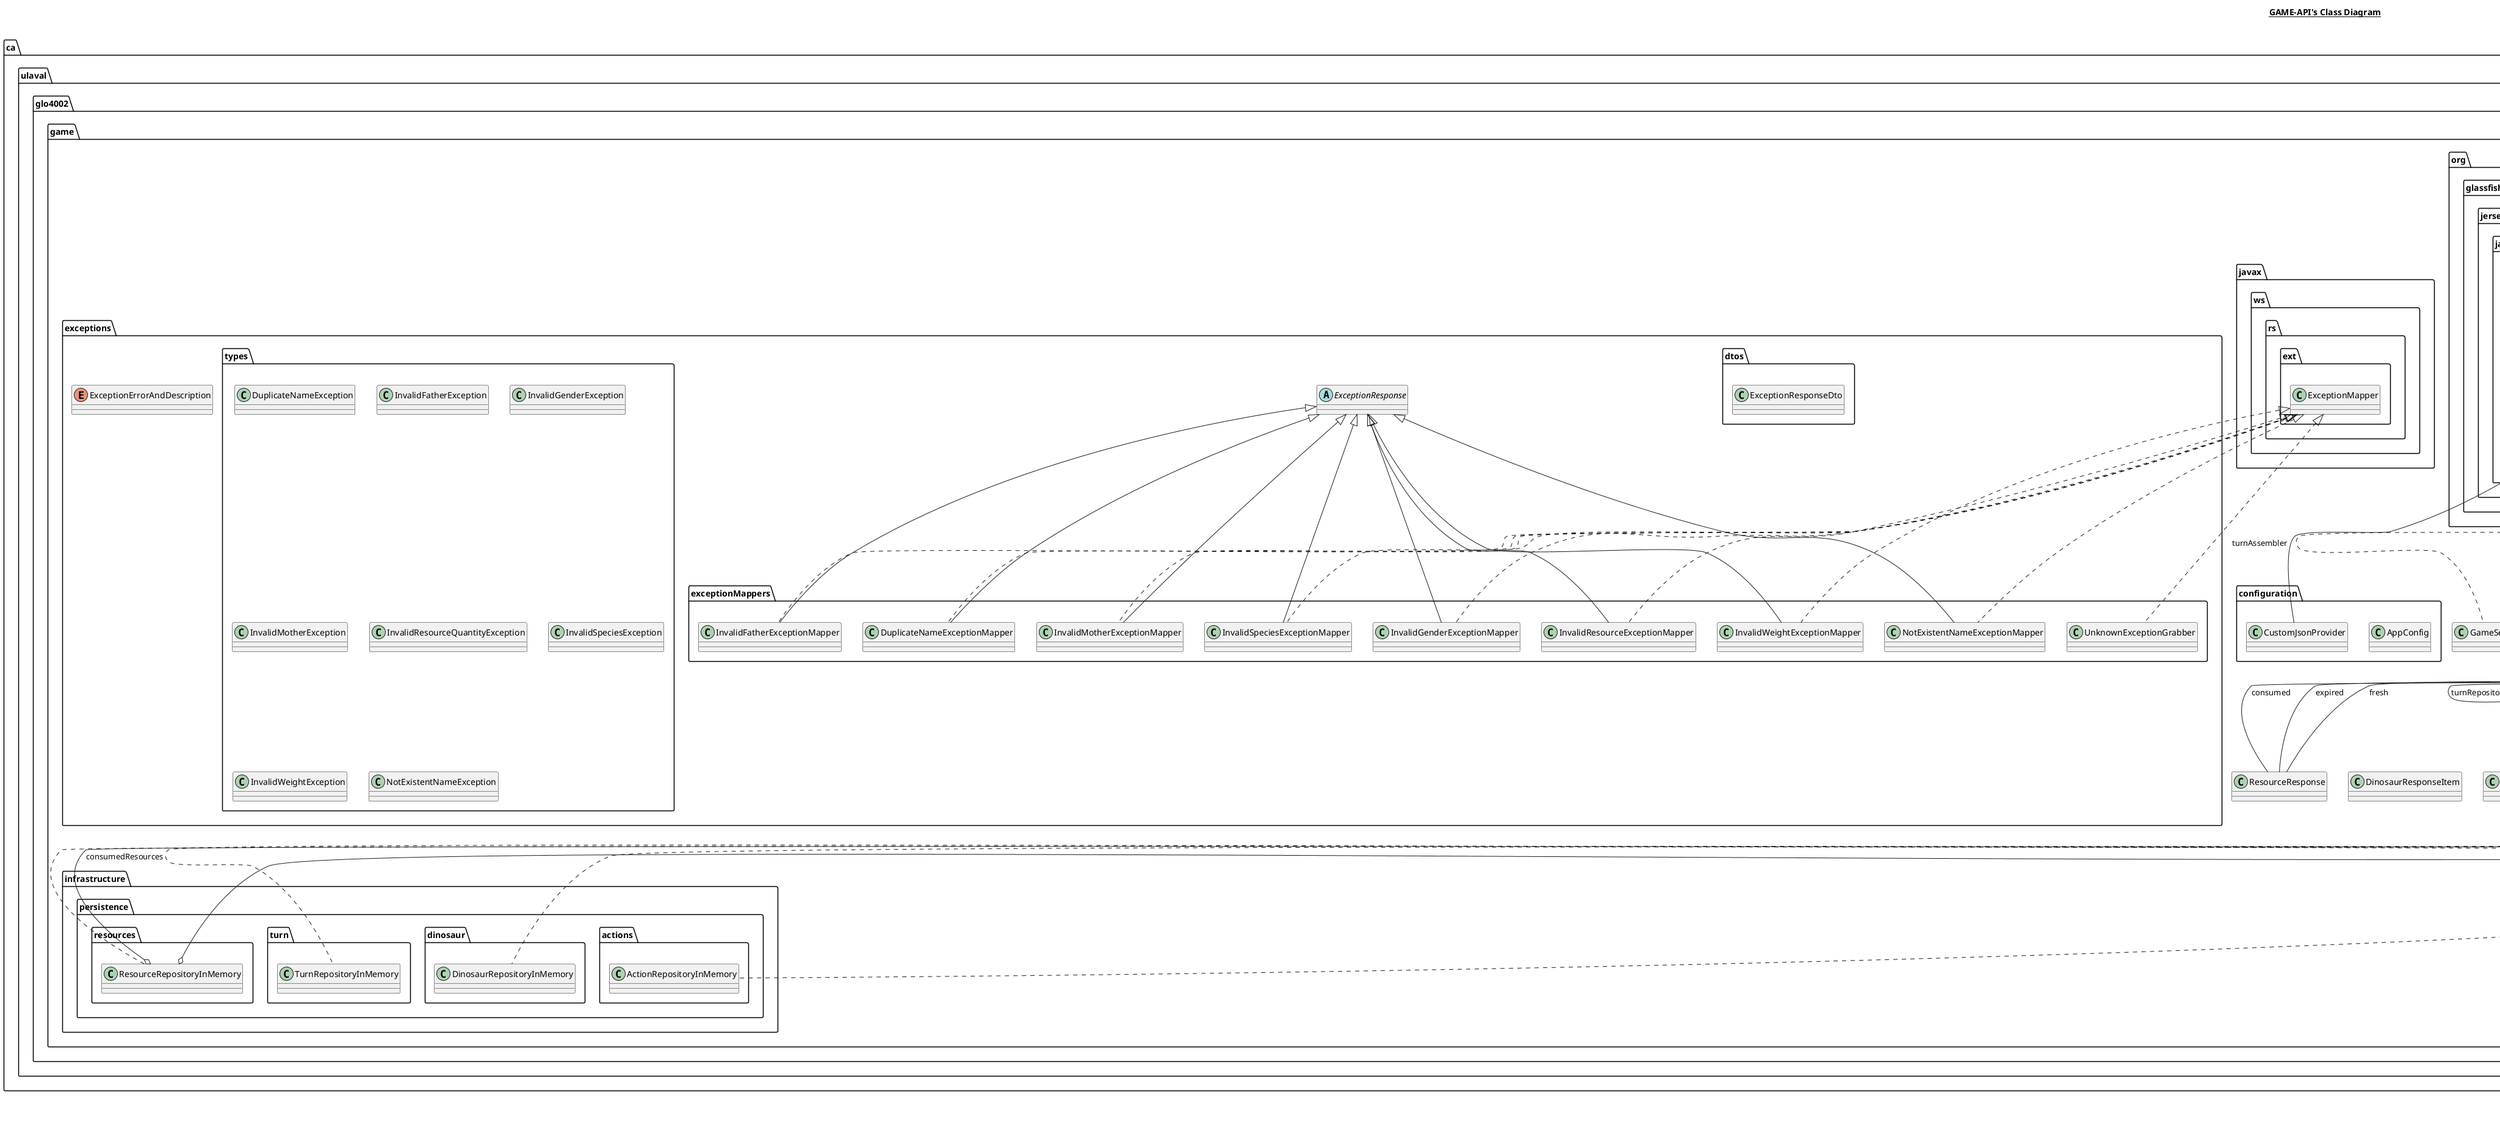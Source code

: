@startuml

title __GAME-API's Class Diagram__\n

    namespace ca.ulaval.glo4002.game {
      class ca.ulaval.glo4002.game.GameServer {
      }
     namespace ca.ulaval.glo4002.game {
      namespace application.dinosaur {
        class ca.ulaval.glo4002.game.application.dinosaur.DinosaurUseCase {
        }
      }
    
    namespace ca.ulaval.glo4002.game {
      namespace application.resources {
        class ca.ulaval.glo4002.game.application.resources.ResourceUseCase {
        }
      }
    
    namespace ca.ulaval.glo4002.game {
      namespace application.turn {
        class ca.ulaval.glo4002.game.application.turn.TurnUseCase {
        }
      }
    }
  
  

   
    namespace ca.ulaval.glo4002.game {
      namespace configuration {
        class ca.ulaval.glo4002.game.configuration.AppConfig {
        }
      }
    
    namespace ca.ulaval.glo4002.game {
      namespace configuration {
        class ca.ulaval.glo4002.game.configuration.CustomJsonProvider {
        }
      }
    
    namespace ca.ulaval.glo4002.game {
      namespace controllers.dinosaur {
        class ca.ulaval.glo4002.game.controllers.dinosaur.DinosaurResource {
        }
      }
    
    namespace ca.ulaval.glo4002.game {
      namespace controllers.dinosaur {
        namespace dtos {
          class ca.ulaval.glo4002.game.application.dinosaur.dtos.DinosaurAssembler {
          }
        }
      }
    }

  

   
    namespace ca.ulaval.glo4002.game {
      namespace controllers.dinosaur {
        namespace dtos {
          class ca.ulaval.glo4002.game.controllers.dinosaur.dtos.DinosaurCreationDto {
          }
        }
      }
    }

   
    namespace ca.ulaval.glo4002.game {
      namespace controllers.dinosaur {
        namespace dtos {
          class ca.ulaval.glo4002.game.application.dinosaur.dtos.DinosaurDto {
          }
        }
      }
    
    namespace ca.ulaval.glo4002.game {
      namespace controllers.dinosaur {
        namespace dtos {
          class ca.ulaval.glo4002.game.controllers.dinosaur.dtos.DinosaurDtoAssembler {
          }
        }
      }
    }  

   
    namespace ca.ulaval.glo4002.game {
      namespace controllers.dinosaur {
        namespace dtos {
          class ca.ulaval.glo4002.game.controllers.dinosaur.dtos.DinosaurRequest {
          }
        }
      }
    }
  
    namespace ca.ulaval.glo4002.game {
      namespace controllers.dinosaur {
        namespace dtos {
          class ca.ulaval.glo4002.game.controllers.dinosaur.dtos.DinosaurResponseItem {
          }
        }
      }
    }
  
    namespace ca.ulaval.glo4002.game {
      namespace controllers.dinosaur {
        namespace dtos {
          class ca.ulaval.glo4002.game.controllers.dinosaur.dtos.DinosaursResponse {
          }
        }
      }
    }
  
    namespace ca.ulaval.glo4002.game {
      namespace controllers.resources {
        class ca.ulaval.glo4002.game.controllers.resources.ResourceResource {
        }
      }
    }
  
    namespace ca.ulaval.glo4002.game {
      namespace controllers.resources {
        namespace dtos {
          class ca.ulaval.glo4002.game.application.resources.dtos.ResourceAssemblers {
          }
        }
      }
    }
  
    namespace ca.ulaval.glo4002.game {
      namespace controllers.resources {
        namespace dtos {
          class ca.ulaval.glo4002.game.controllers.resources.dtos.ResourceCreationDto {
          }
        }
      }
    }
  
    namespace ca.ulaval.glo4002.game {
      namespace controllers.resources {
        namespace dtos {
          class ca.ulaval.glo4002.game.application.resources.dtos.ResourceDto {
          }
        }
      }
    }
  
    namespace ca.ulaval.glo4002.game {
      namespace controllers.resources {
        namespace dtos {
          class ca.ulaval.glo4002.game.controllers.resources.dtos.ResourceDtoAssembler {
          }
        }
      }
    }
  
    namespace ca.ulaval.glo4002.game {
      namespace controllers.resources {
        namespace dtos {
          class ca.ulaval.glo4002.game.controllers.resources.dtos.ResourceRequest {
          }
        }
      }
    }
  
    namespace ca.ulaval.glo4002.game {
      namespace controllers.resources {
        namespace dtos {
          class ca.ulaval.glo4002.game.controllers.resources.dtos.ResourceResponse {
          }
        }
      }
    }
  
    namespace ca.ulaval.glo4002.game {
      namespace controllers.resources {
        namespace dtos {
          class ca.ulaval.glo4002.game.controllers.resources.dtos.ResourcesResponse {
          }
        }
      }
    }
  
    namespace ca.ulaval.glo4002.game {
      namespace controllers.turn {
        class ca.ulaval.glo4002.game.controllers.turn.TurnResource {
        }
      }
    }
  
    namespace ca.ulaval.glo4002.game {
      namespace controllers.turn {
        namespace dtos {
          class ca.ulaval.glo4002.game.controllers.turn.dtos.TurnAssembler {
          }
        }
      }
    }
  
    namespace ca.ulaval.glo4002.game {
      namespace controllers.turn {
        namespace dtos {
          class ca.ulaval.glo4002.game.controllers.turn.dtos.TurnCreationDto {
          }
        }
      }
    }
  
    namespace ca.ulaval.glo4002.game {
      namespace controllers.turn {
        namespace dtos {
          class ca.ulaval.glo4002.game.controllers.turn.dtos.TurnDtoAssembler {
          }
        }
      }
    }
  
    namespace ca.ulaval.glo4002.game {
      namespace controllers.turn {
        namespace dtos {
          class ca.ulaval.glo4002.game.controllers.turn.dtos.TurnResponse {
          }
        }
      }
    }
  
    namespace ca.ulaval.glo4002.game {
      namespace domain.actions {
        abstract class ca.ulaval.glo4002.game.domain.actions.Action {
        }
      }
    }
  
    namespace ca.ulaval.glo4002.game {
      namespace domain.actions {
        class ca.ulaval.glo4002.game.domain.actions.ActionFactory {
        }
      }
    }
  
    namespace ca.ulaval.glo4002.game {
      namespace domain.actions {
        interface ca.ulaval.glo4002.game.domain.actions.ActionRepository {
        }
      }
    }
  
    namespace ca.ulaval.glo4002.game {
      namespace domain.actions {
        class ca.ulaval.glo4002.game.domain.actions.AddDino {
        }
      }
    }
  
    namespace ca.ulaval.glo4002.game {
      namespace domain.actions {
        class ca.ulaval.glo4002.game.domain.actions.AddResource {
        }
      }
    }
  
    namespace ca.ulaval.glo4002.game {
      namespace domain.actions {
        enum Command {
        }
      }
    }
  
    namespace ca.ulaval.glo4002.game {
      namespace domain.dinosaur {
        class ca.ulaval.glo4002.game.domain.dinosaur.Dinosaur {
        }
      }
    }
  
    namespace ca.ulaval.glo4002.game {
      namespace domain.dinosaur {
        class ca.ulaval.glo4002.game.domain.dinosaur.DinosaurFactory {
        }
      }
    }
  
    namespace ca.ulaval.glo4002.game {
      namespace domain.dinosaur {
        interface ca.ulaval.glo4002.game.domain.dinosaur.DinosaurRepository {
        }
      }
    }
  
    namespace ca.ulaval.glo4002.game {
      namespace domain.dinosaur {
        namespace enums {
          enum DietType {
          }
        }
      }
    }
  
    namespace ca.ulaval.glo4002.game {
      namespace domain.dinosaur {
        namespace enums {
          class ca.ulaval.glo4002.game.domain.dinosaur.enums.SpeciesDietsCorrespondances {
          }
        }
      }
    }
  
    namespace ca.ulaval.glo4002.game {
      namespace domain.resources {
        class ca.ulaval.glo4002.game.domain.resources.Burger {
        }
      }
    }
  
    namespace ca.ulaval.glo4002.game {
      namespace domain.resources {
        class ca.ulaval.glo4002.game.domain.resources.Resource {
        }
      }
    }
  
    namespace ca.ulaval.glo4002.game {
      namespace domain.resources {
        abstract class ca.ulaval.glo4002.game.domain.resources.ResourceElements {
        }
      }
    }
  
    namespace ca.ulaval.glo4002.game {
      namespace domain.resources {
        class ca.ulaval.glo4002.game.domain.resources.ResourceFactory {
        }
      }
    }
  
    namespace ca.ulaval.glo4002.game {
      namespace domain.resources {
        interface ca.ulaval.glo4002.game.domain.resources.ResourceRepository {
        }
      }
    }
  
    namespace ca.ulaval.glo4002.game {
      namespace domain.resources {
        class ca.ulaval.glo4002.game.domain.resources.Salad {
        }
      }
    }
  
    namespace ca.ulaval.glo4002.game {
      namespace domain.resources {
        class ca.ulaval.glo4002.game.domain.resources.Water {
        }
      }
    }
  
    namespace ca.ulaval.glo4002.game {
      namespace domain.turn {
        class ca.ulaval.glo4002.game.domain.turn.Turn {
        }
      }
    }
  
    namespace ca.ulaval.glo4002.game {
      namespace domain.turn {
        class ca.ulaval.glo4002.game.domain.turn.TurnFactory {
        }
      }
    }
  
    namespace ca.ulaval.glo4002.game {
      namespace domain.turn {
        interface ca.ulaval.glo4002.game.domain.turn.TurnRepository {
        }
      }
    }
  
    namespace ca.ulaval.glo4002.game {
      namespace exceptions {
        enum ExceptionErrorAndDescription {
        }
      }
    }
  
    namespace ca.ulaval.glo4002.game {
      namespace exceptions {
        abstract class ca.ulaval.glo4002.game.exceptions.ExceptionResponse {
        }
      }
    }
  
    namespace ca.ulaval.glo4002.game {
      namespace exceptions {
        namespace dtos {
          class ca.ulaval.glo4002.game.exceptions.dtos.ExceptionResponseDto {
          }
        }
      }
    }
  
    namespace ca.ulaval.glo4002.game {
      namespace exceptions {
        namespace exceptionMappers {
          class ca.ulaval.glo4002.game.exceptions.exceptionMappers.DuplicateNameExceptionMapper {
          }
        }
      }
    }
  
    namespace ca.ulaval.glo4002.game {
      namespace exceptions {
        namespace exceptionMappers {
          class ca.ulaval.glo4002.game.exceptions.exceptionMappers.InvalidFatherExceptionMapper {
          }
        }
      }
    }
  
    namespace ca.ulaval.glo4002.game {
      namespace exceptions {
        namespace exceptionMappers {
          class ca.ulaval.glo4002.game.exceptions.exceptionMappers.InvalidGenderExceptionMapper {
          }
        }
      }
    }
  
    namespace ca.ulaval.glo4002.game {
      namespace exceptions {
        namespace exceptionMappers {
          class ca.ulaval.glo4002.game.exceptions.exceptionMappers.InvalidMotherExceptionMapper {
          }
        }
      }
    }
  
    namespace ca.ulaval.glo4002.game {
      namespace exceptions {
        namespace exceptionMappers {
          class ca.ulaval.glo4002.game.exceptions.exceptionMappers.InvalidResourceExceptionMapper {
          }
        }
      }
    }
  
    namespace ca.ulaval.glo4002.game {
      namespace exceptions {
        namespace exceptionMappers {
          class ca.ulaval.glo4002.game.exceptions.exceptionMappers.InvalidSpeciesExceptionMapper {
          }
        }
      }
    }
  
    namespace ca.ulaval.glo4002.game {
      namespace exceptions {
        namespace exceptionMappers {
          class ca.ulaval.glo4002.game.exceptions.exceptionMappers.InvalidWeightExceptionMapper {
          }
        }
      }
    }
  
    namespace ca.ulaval.glo4002.game {
      namespace exceptions {
        namespace exceptionMappers {
          class ca.ulaval.glo4002.game.exceptions.exceptionMappers.NotExistentNameExceptionMapper {
          }
        }
      }
    }
  
    namespace ca.ulaval.glo4002.game {
      namespace exceptions {
        namespace exceptionMappers {
          class ca.ulaval.glo4002.game.exceptions.exceptionMappers.UnknownExceptionGrabber {
          }
        }
      }
    }
  
    namespace ca.ulaval.glo4002.game {
      namespace exceptions {
        namespace types {
          class ca.ulaval.glo4002.game.exceptions.types.DuplicateNameException {
          }
        }
      }
    }
  
    namespace ca.ulaval.glo4002.game {
      namespace exceptions {
        namespace types {
          class ca.ulaval.glo4002.game.exceptions.types.InvalidFatherException {
          }
        }
      }
    }
  
    namespace ca.ulaval.glo4002.game {
      namespace exceptions {
        namespace types {
          class ca.ulaval.glo4002.game.exceptions.types.InvalidGenderException {
          }
        }
      }
    }
  
    namespace ca.ulaval.glo4002.game {
      namespace exceptions {
        namespace types {
          class ca.ulaval.glo4002.game.exceptions.types.InvalidMotherException {
          }
        }
      }
    }
  
    namespace ca.ulaval.glo4002.game {
      namespace exceptions {
        namespace types {
          class ca.ulaval.glo4002.game.exceptions.types.InvalidResourceQuantityException {
          }
        }
      }
    }
  
    namespace ca.ulaval.glo4002.game {
      namespace exceptions {
        namespace types {
          class ca.ulaval.glo4002.game.exceptions.types.InvalidSpeciesException {
          }
        }
      }
    }
  
    namespace ca.ulaval.glo4002.game {
      namespace exceptions {
        namespace types {
          class ca.ulaval.glo4002.game.exceptions.types.InvalidWeightException {
          }
        }
      }
    }
  
    namespace ca.ulaval.glo4002.game {
      namespace exceptions {
        namespace types {
          class ca.ulaval.glo4002.game.exceptions.types.NotExistentNameException {
          }
        }
      }
    }
  
    namespace ca.ulaval.glo4002.game {
      namespace heartbeat {
        class ca.ulaval.glo4002.game.heartbeat.HeartbeatResource {
        }
      }
    }
  
    namespace ca.ulaval.glo4002.game {
      namespace heartbeat {
        class ca.ulaval.glo4002.game.heartbeat.HeartbeatResponse {
        }
      }
    }
  
    namespace ca.ulaval.glo4002.game {
      namespace repositories.actions {
        class ca.ulaval.glo4002.game.infrastructure.persistence.actions.ActionRepositoryInMemory {
        }
      }
    }
  
    namespace ca.ulaval.glo4002.game {
      namespace repositories.dinosaur {
        class ca.ulaval.glo4002.game.infrastructure.persistence.dinosaur.DinosaurRepositoryInMemory {
        }
      }
    }
  
    namespace ca.ulaval.glo4002.game {
      namespace repositories.resources {
        class ca.ulaval.glo4002.game.infrastructure.persistence.resources.ResourceRepositoryInMemory {
        }
      }
    }
  
    namespace ca.ulaval.glo4002.game {
      namespace repositories.turn {
        class ca.ulaval.glo4002.game.infrastructure.persistence.turn.TurnRepositoryInMemory {
        }
      }
    }
  }
  

  ca.ulaval.glo4002.game.GameServer .up.|> java.lang.Runnable
  ca.ulaval.glo4002.game.application.dinosaur.DinosaurUseCase o-- ca.ulaval.glo4002.game.domain.actions.ActionFactory : actionFactory
  ca.ulaval.glo4002.game.application.dinosaur.DinosaurUseCase o-- ca.ulaval.glo4002.game.domain.actions.ActionRepository : actionRepository
  ca.ulaval.glo4002.game.application.dinosaur.DinosaurUseCase o-- ca.ulaval.glo4002.game.application.dinosaur.dtos.DinosaurAssembler : dinosaurAssembler
  ca.ulaval.glo4002.game.application.dinosaur.DinosaurUseCase o-- ca.ulaval.glo4002.game.domain.dinosaur.DinosaurFactory : dinosaurFactory
  ca.ulaval.glo4002.game.application.dinosaur.DinosaurUseCase o-- ca.ulaval.glo4002.game.domain.dinosaur.DinosaurRepository : dinosaurRepository
  ca.ulaval.glo4002.game.application.resources.ResourceUseCase o-- ca.ulaval.glo4002.game.domain.actions.ActionFactory : actionFactory
  ca.ulaval.glo4002.game.application.resources.ResourceUseCase o-- ca.ulaval.glo4002.game.domain.actions.ActionRepository : actionRepository
  ca.ulaval.glo4002.game.application.resources.ResourceUseCase o-- ca.ulaval.glo4002.game.application.resources.dtos.ResourceAssemblers : resourceAssemblers
  ca.ulaval.glo4002.game.application.resources.ResourceUseCase o-- ca.ulaval.glo4002.game.domain.resources.ResourceFactory : resourceFactory
  ca.ulaval.glo4002.game.application.resources.ResourceUseCase o-- ca.ulaval.glo4002.game.domain.resources.ResourceRepository : resourceRepository
  ca.ulaval.glo4002.game.application.turn.TurnUseCase o-- ca.ulaval.glo4002.game.domain.actions.ActionRepository : actionRepository
  ca.ulaval.glo4002.game.application.turn.TurnUseCase o-- ca.ulaval.glo4002.game.domain.dinosaur.DinosaurRepository : dinosaurRepository
  ca.ulaval.glo4002.game.application.turn.TurnUseCase o-- ca.ulaval.glo4002.game.domain.resources.ResourceRepository : resourceRepository
  ca.ulaval.glo4002.game.application.turn.TurnUseCase o-- ca.ulaval.glo4002.game.controllers.turn.dtos.TurnAssembler : turnAssembler
  ca.ulaval.glo4002.game.application.turn.TurnUseCase o-- ca.ulaval.glo4002.game.domain.turn.TurnFactory : turnFactory
  ca.ulaval.glo4002.game.application.turn.TurnUseCase o-- ca.ulaval.glo4002.game.domain.turn.TurnRepository : turnRepository
  ca.ulaval.glo4002.game.configuration.CustomJsonProvider -up-|> org.glassfish.jersey.jackson.internal.jackson.jaxrs.json.JacksonJaxbJsonProvider
  ca.ulaval.glo4002.game.controllers.dinosaur.DinosaurResource o-- ca.ulaval.glo4002.game.controllers.dinosaur.dtos.DinosaurDtoAssembler : dinosaurDtoAssembler
  ca.ulaval.glo4002.game.controllers.dinosaur.DinosaurResource o-- ca.ulaval.glo4002.game.application.dinosaur.DinosaurUseCase : dinosaurUseCase
  ca.ulaval.glo4002.game.controllers.dinosaur.dtos.DinosaurDtoAssembler o-- ca.ulaval.glo4002.game.domain.dinosaur.DinosaurFactory : dinosaurFactory
  ca.ulaval.glo4002.game.controllers.resources.ResourceResource o-- ca.ulaval.glo4002.game.controllers.resources.dtos.ResourceDtoAssembler : resourceDtoAssembler
  ca.ulaval.glo4002.game.controllers.resources.ResourceResource o-- ca.ulaval.glo4002.game.application.resources.ResourceUseCase : resourceUseCase
  ca.ulaval.glo4002.game.controllers.resources.dtos.ResourcesResponse o-- ca.ulaval.glo4002.game.controllers.resources.dtos.ResourceResponse : consumed
  ca.ulaval.glo4002.game.controllers.resources.dtos.ResourcesResponse o-- ca.ulaval.glo4002.game.controllers.resources.dtos.ResourceResponse : expired
  ca.ulaval.glo4002.game.controllers.resources.dtos.ResourcesResponse o-- ca.ulaval.glo4002.game.controllers.resources.dtos.ResourceResponse : fresh
  ca.ulaval.glo4002.game.controllers.turn.TurnResource o-- ca.ulaval.glo4002.game.controllers.turn.dtos.TurnDtoAssembler : turnDtoAssembler
  ca.ulaval.glo4002.game.controllers.turn.TurnResource o-- ca.ulaval.glo4002.game.application.turn.TurnUseCase : turnUseCase
  ca.ulaval.glo4002.game.domain.actions.AddDino -up-|> ca.ulaval.glo4002.game.domain.actions.Action
  ca.ulaval.glo4002.game.domain.actions.AddResource -up-|> ca.ulaval.glo4002.game.domain.actions.Action
  ca.ulaval.glo4002.game.domain.dinosaur.Dinosaur o-- ca.ulaval.glo4002.game.domain.dinosaur.enums.DietType : diet
  ca.ulaval.glo4002.game.domain.dinosaur.DinosaurFactory o-- ca.ulaval.glo4002.game.domain.dinosaur.DinosaurRepository : dinosaurRepository
  ca.ulaval.glo4002.game.domain.dinosaur.DinosaurFactory o-- ca.ulaval.glo4002.game.domain.dinosaur.enums.SpeciesDietsCorrespondances : speciesDietsCorrespondances
  ca.ulaval.glo4002.game.domain.resources.Burger -up-|> ca.ulaval.glo4002.game.domain.resources.ResourceElements
  ca.ulaval.glo4002.game.domain.resources.Salad -up-|> ca.ulaval.glo4002.game.domain.resources.ResourceElements
  ca.ulaval.glo4002.game.domain.resources.Water -up-|> ca.ulaval.glo4002.game.domain.resources.ResourceElements
  ca.ulaval.glo4002.game.exceptions.exceptionMappers.DuplicateNameExceptionMapper .up.|> javax.ws.rs.ext.ExceptionMapper
  ca.ulaval.glo4002.game.exceptions.exceptionMappers.DuplicateNameExceptionMapper -up-|> ca.ulaval.glo4002.game.exceptions.ExceptionResponse
  ca.ulaval.glo4002.game.exceptions.exceptionMappers.InvalidFatherExceptionMapper .up.|> javax.ws.rs.ext.ExceptionMapper
  ca.ulaval.glo4002.game.exceptions.exceptionMappers.InvalidFatherExceptionMapper -up-|> ca.ulaval.glo4002.game.exceptions.ExceptionResponse
  ca.ulaval.glo4002.game.exceptions.exceptionMappers.InvalidGenderExceptionMapper .up.|> javax.ws.rs.ext.ExceptionMapper
  ca.ulaval.glo4002.game.exceptions.exceptionMappers.InvalidGenderExceptionMapper -up-|> ca.ulaval.glo4002.game.exceptions.ExceptionResponse
  ca.ulaval.glo4002.game.exceptions.exceptionMappers.InvalidMotherExceptionMapper .up.|> javax.ws.rs.ext.ExceptionMapper
  ca.ulaval.glo4002.game.exceptions.exceptionMappers.InvalidMotherExceptionMapper -up-|> ca.ulaval.glo4002.game.exceptions.ExceptionResponse
  ca.ulaval.glo4002.game.exceptions.exceptionMappers.InvalidResourceExceptionMapper .up.|> javax.ws.rs.ext.ExceptionMapper
  ca.ulaval.glo4002.game.exceptions.exceptionMappers.InvalidResourceExceptionMapper -up-|> ca.ulaval.glo4002.game.exceptions.ExceptionResponse
  ca.ulaval.glo4002.game.exceptions.exceptionMappers.InvalidSpeciesExceptionMapper .up.|> javax.ws.rs.ext.ExceptionMapper
  ca.ulaval.glo4002.game.exceptions.exceptionMappers.InvalidSpeciesExceptionMapper -up-|> ca.ulaval.glo4002.game.exceptions.ExceptionResponse
  ca.ulaval.glo4002.game.exceptions.exceptionMappers.InvalidWeightExceptionMapper .up.|> javax.ws.rs.ext.ExceptionMapper
  ca.ulaval.glo4002.game.exceptions.exceptionMappers.InvalidWeightExceptionMapper -up-|> ca.ulaval.glo4002.game.exceptions.ExceptionResponse
  ca.ulaval.glo4002.game.exceptions.exceptionMappers.NotExistentNameExceptionMapper .up.|> javax.ws.rs.ext.ExceptionMapper
  ca.ulaval.glo4002.game.exceptions.exceptionMappers.NotExistentNameExceptionMapper -up-|> ca.ulaval.glo4002.game.exceptions.ExceptionResponse
  ca.ulaval.glo4002.game.exceptions.exceptionMappers.UnknownExceptionGrabber .up.|> javax.ws.rs.ext.ExceptionMapper
  ca.ulaval.glo4002.game.infrastructure.persistence.actions.ActionRepositoryInMemory .up.|> ca.ulaval.glo4002.game.domain.actions.ActionRepository
  ca.ulaval.glo4002.game.infrastructure.persistence.dinosaur.DinosaurRepositoryInMemory .up.|> ca.ulaval.glo4002.game.domain.dinosaur.DinosaurRepository
  ca.ulaval.glo4002.game.infrastructure.persistence.resources.ResourceRepositoryInMemory .up.|> ca.ulaval.glo4002.game.domain.resources.ResourceRepository
  ca.ulaval.glo4002.game.infrastructure.persistence.resources.ResourceRepositoryInMemory o-- ca.ulaval.glo4002.game.domain.resources.Resource : consumedResources
  ca.ulaval.glo4002.game.infrastructure.persistence.resources.ResourceRepositoryInMemory o-- ca.ulaval.glo4002.game.domain.resources.Resource : expiredResources
  ca.ulaval.glo4002.game.infrastructure.persistence.turn.TurnRepositoryInMemory .up.|> ca.ulaval.glo4002.game.domain.turn.TurnRepository


right footer


PlantUML diagram generated by SketchIt! (https://bitbucket.org/pmesmeur/sketch.it)
For more information about this tool, please contact philippe.mesmeur@gmail.com
endfooter

@enduml
